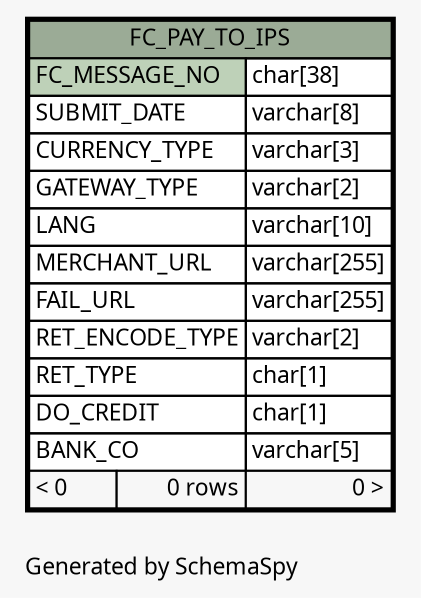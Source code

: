 // dot 2.26.0 on Linux 2.6.32-504.8.1.el6.x86_64
// SchemaSpy rev Unknown
digraph "oneDegreeRelationshipsDiagram" {
  graph [
    rankdir="RL"
    bgcolor="#f7f7f7"
    label="\nGenerated by SchemaSpy"
    labeljust="l"
    nodesep="0.18"
    ranksep="0.46"
    fontname="Microsoft YaHei"
    fontsize="11"
  ];
  node [
    fontname="Microsoft YaHei"
    fontsize="11"
    shape="plaintext"
  ];
  edge [
    arrowsize="0.8"
  ];
  "FC_PAY_TO_IPS" [
    label=<
    <TABLE BORDER="2" CELLBORDER="1" CELLSPACING="0" BGCOLOR="#ffffff">
      <TR><TD COLSPAN="3" BGCOLOR="#9bab96" ALIGN="CENTER">FC_PAY_TO_IPS</TD></TR>
      <TR><TD PORT="FC_MESSAGE_NO" COLSPAN="2" BGCOLOR="#bed1b8" ALIGN="LEFT">FC_MESSAGE_NO</TD><TD PORT="FC_MESSAGE_NO.type" ALIGN="LEFT">char[38]</TD></TR>
      <TR><TD PORT="SUBMIT_DATE" COLSPAN="2" ALIGN="LEFT">SUBMIT_DATE</TD><TD PORT="SUBMIT_DATE.type" ALIGN="LEFT">varchar[8]</TD></TR>
      <TR><TD PORT="CURRENCY_TYPE" COLSPAN="2" ALIGN="LEFT">CURRENCY_TYPE</TD><TD PORT="CURRENCY_TYPE.type" ALIGN="LEFT">varchar[3]</TD></TR>
      <TR><TD PORT="GATEWAY_TYPE" COLSPAN="2" ALIGN="LEFT">GATEWAY_TYPE</TD><TD PORT="GATEWAY_TYPE.type" ALIGN="LEFT">varchar[2]</TD></TR>
      <TR><TD PORT="LANG" COLSPAN="2" ALIGN="LEFT">LANG</TD><TD PORT="LANG.type" ALIGN="LEFT">varchar[10]</TD></TR>
      <TR><TD PORT="MERCHANT_URL" COLSPAN="2" ALIGN="LEFT">MERCHANT_URL</TD><TD PORT="MERCHANT_URL.type" ALIGN="LEFT">varchar[255]</TD></TR>
      <TR><TD PORT="FAIL_URL" COLSPAN="2" ALIGN="LEFT">FAIL_URL</TD><TD PORT="FAIL_URL.type" ALIGN="LEFT">varchar[255]</TD></TR>
      <TR><TD PORT="RET_ENCODE_TYPE" COLSPAN="2" ALIGN="LEFT">RET_ENCODE_TYPE</TD><TD PORT="RET_ENCODE_TYPE.type" ALIGN="LEFT">varchar[2]</TD></TR>
      <TR><TD PORT="RET_TYPE" COLSPAN="2" ALIGN="LEFT">RET_TYPE</TD><TD PORT="RET_TYPE.type" ALIGN="LEFT">char[1]</TD></TR>
      <TR><TD PORT="DO_CREDIT" COLSPAN="2" ALIGN="LEFT">DO_CREDIT</TD><TD PORT="DO_CREDIT.type" ALIGN="LEFT">char[1]</TD></TR>
      <TR><TD PORT="BANK_CO" COLSPAN="2" ALIGN="LEFT">BANK_CO</TD><TD PORT="BANK_CO.type" ALIGN="LEFT">varchar[5]</TD></TR>
      <TR><TD ALIGN="LEFT" BGCOLOR="#f7f7f7">&lt; 0</TD><TD ALIGN="RIGHT" BGCOLOR="#f7f7f7">0 rows</TD><TD ALIGN="RIGHT" BGCOLOR="#f7f7f7">0 &gt;</TD></TR>
    </TABLE>>
    URL="FC_PAY_TO_IPS.html"
    tooltip="FC_PAY_TO_IPS"
  ];
}
